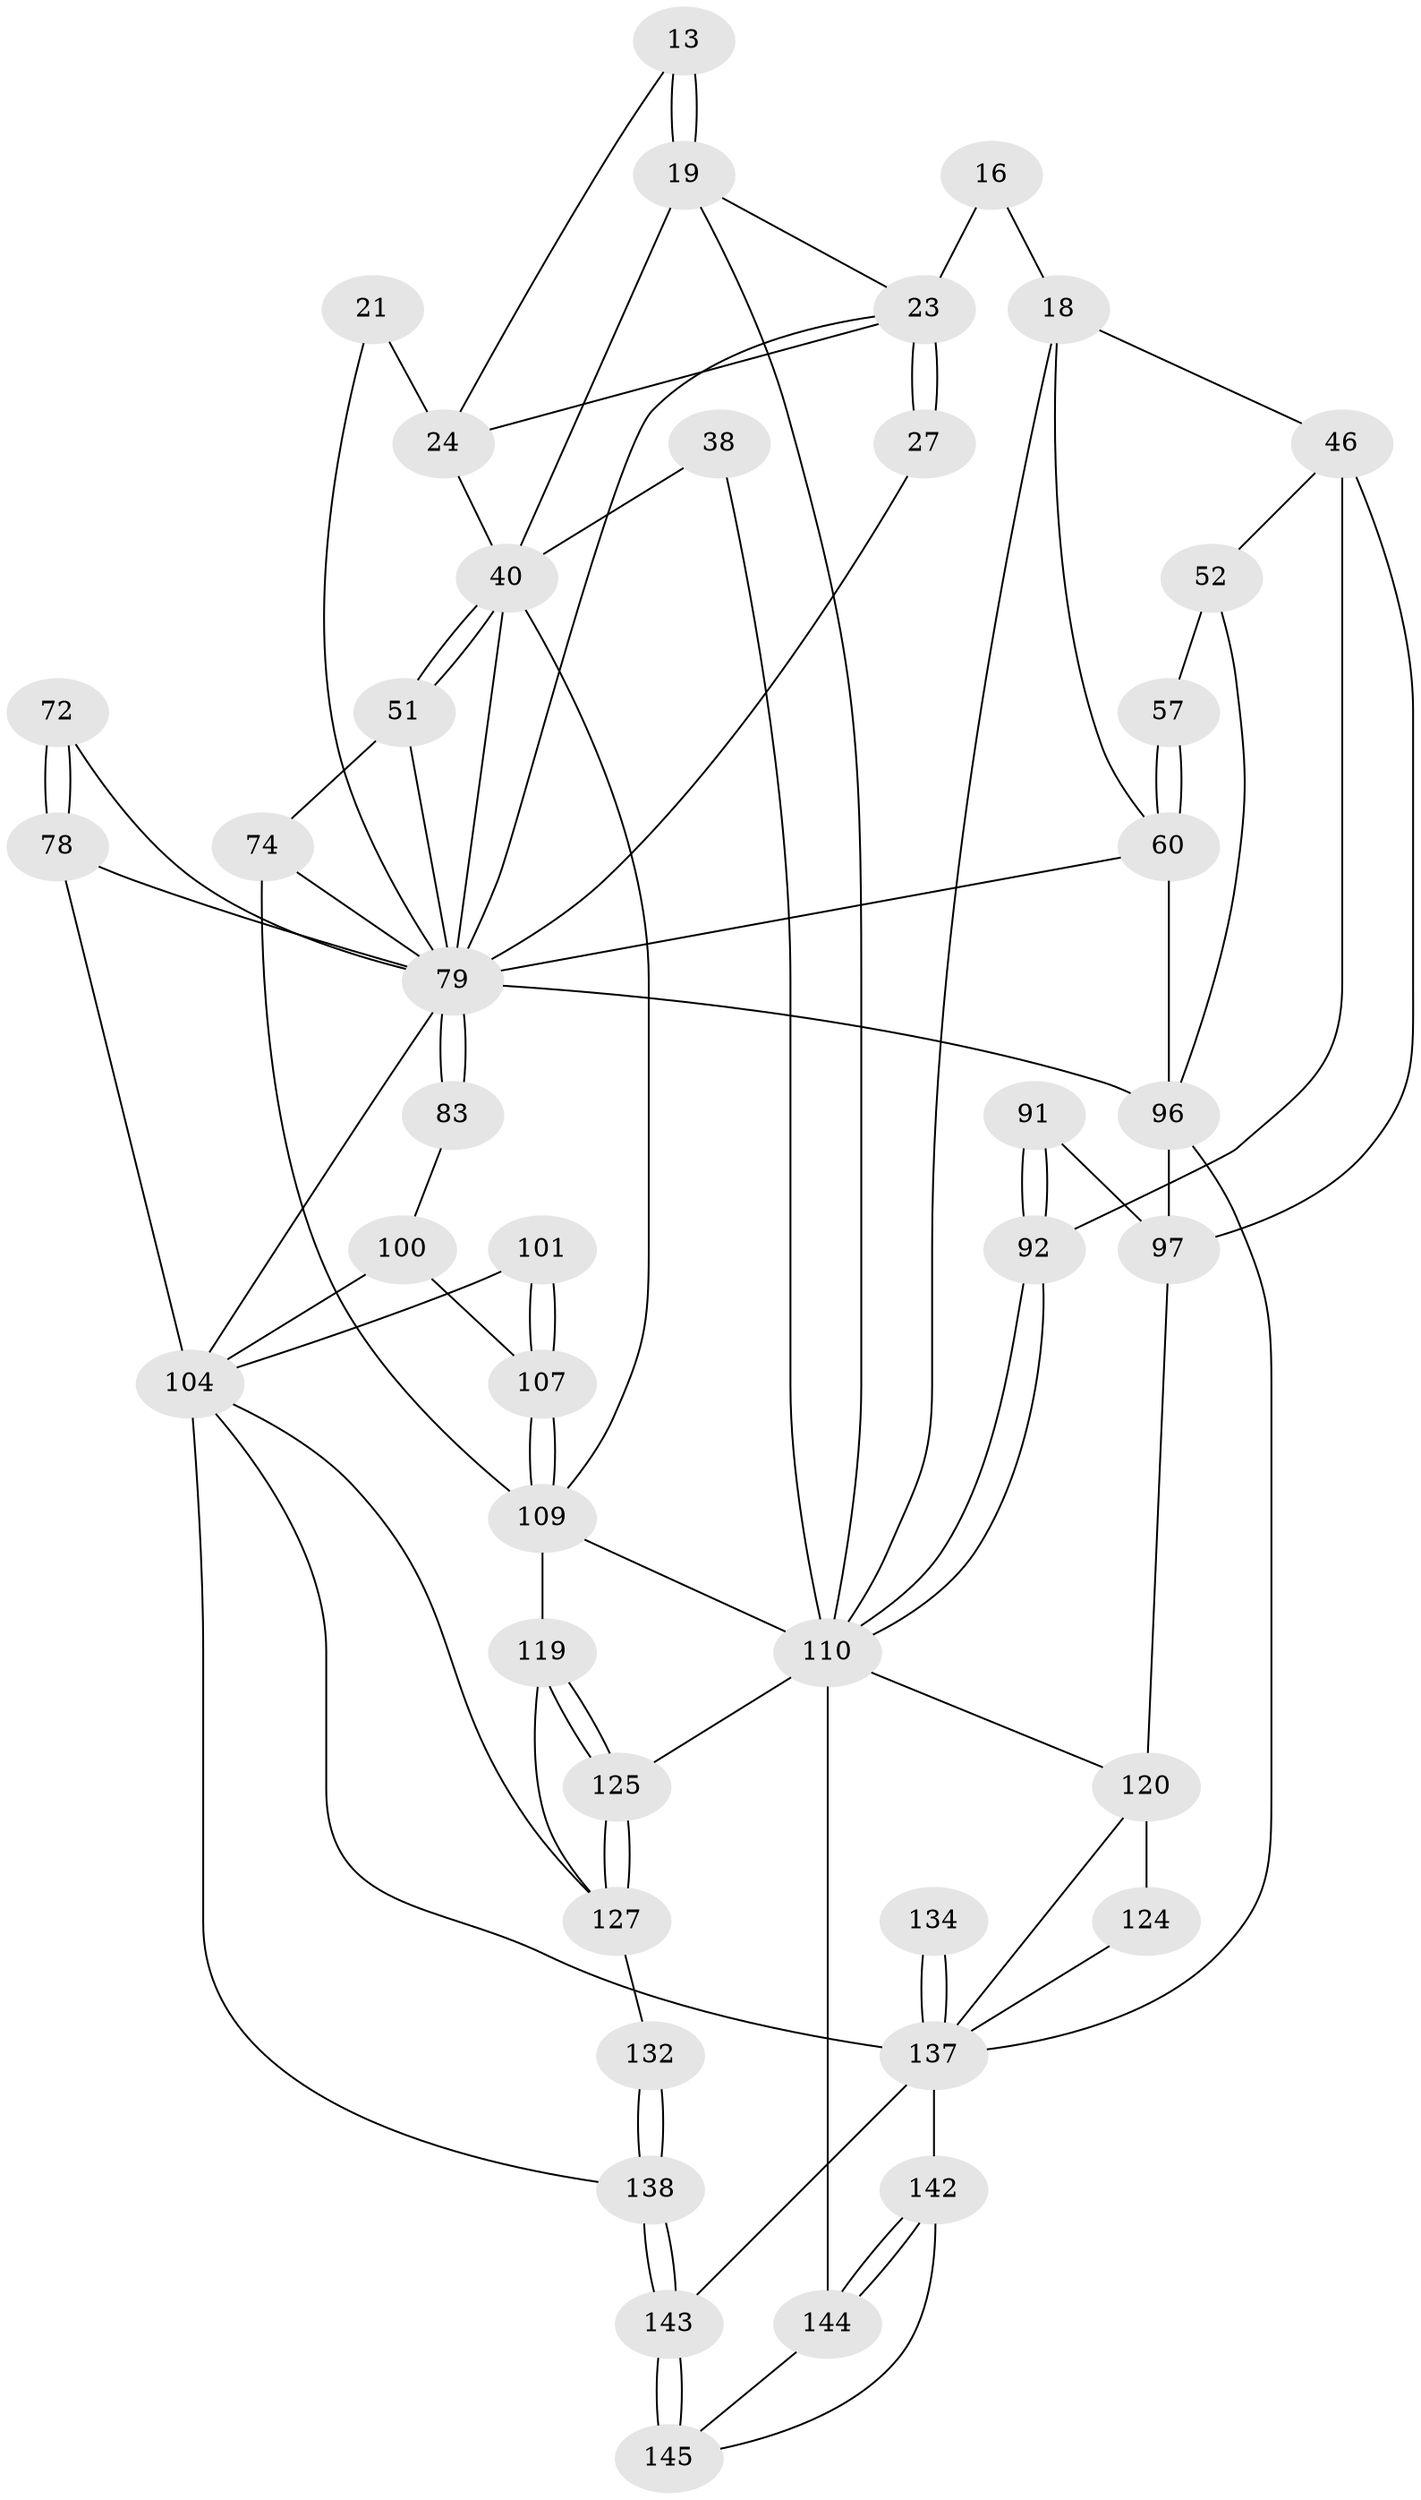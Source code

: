 // original degree distribution, {3: 0.020689655172413793, 4: 0.2206896551724138, 5: 0.5448275862068965, 6: 0.21379310344827587}
// Generated by graph-tools (version 1.1) at 2025/05/03/04/25 22:05:08]
// undirected, 43 vertices, 94 edges
graph export_dot {
graph [start="1"]
  node [color=gray90,style=filled];
  13 [pos="+0.7786718643943331+0.05719252423566866"];
  16 [pos="+0.3323306575150948+0.15606321232312434",super="+12"];
  18 [pos="+0.2192424430784383+0.0690970931311649",super="+17+8"];
  19 [pos="+0.8451838946353638+0.1320502288003756",super="+3"];
  21 [pos="+0.6681072035388962+0.15332979013177547"];
  23 [pos="+0.5465459459995275+0.17074244773393246",super="+10+20"];
  24 [pos="+0.7459128560033116+0.11533752328433455",super="+14+15"];
  27 [pos="+0.529165031267427+0.18145089095660785"];
  38 [pos="+0.9316617067531576+0.20122999970505345",super="+33"];
  40 [pos="+0.8812931023476254+0.2920835924986665",super="+39+31"];
  46 [pos="+0+0.4464630875582779",super="+45+28"];
  51 [pos="+0.8108179364233622+0.3486678824324497",super="+48"];
  52 [pos="+0.08670273249483225+0.3872964268651874",super="+44"];
  57 [pos="+0.15800234070530136+0.34188502692324296",super="+43"];
  60 [pos="+0.2612995559611875+0.3950792777092124",super="+37"];
  72 [pos="+0.6827158538475645+0.5039015983556334"];
  74 [pos="+0.8586534124802205+0.537018353152031",super="+61+59"];
  78 [pos="+0.623706254570918+0.5503303839161328",super="+64+63"];
  79 [pos="+0.7830919947041215+0.5818683502650284",super="+71"];
  83 [pos="+0.7648985253329429+0.6228508164958565",super="+80"];
  91 [pos="+0.06553199345969798+0.6727175338148107"];
  92 [pos="+0+0.6963191546770201",super="+47+29"];
  96 [pos="+0.3116933216148763+0.6369744916000072",super="+90+84"];
  97 [pos="+0.12836256805996688+0.6895235345937065",super="+86"];
  100 [pos="+0.717358654332836+0.6267123868517928",super="+81+95"];
  101 [pos="+0.7438806840410842+0.7308422795081709"];
  104 [pos="+0.6726030706564564+0.7780871273989295",super="+88+103+87"];
  107 [pos="+0.838878660857393+0.7316631496669084",super="+93+94"];
  109 [pos="+0.8410779994465999+0.7335589830441891",super="+108"];
  110 [pos="+0+0.7872203997269922",super="+6+106"];
  119 [pos="+0.8475794499156679+0.8245127115221734",super="+114"];
  120 [pos="+0.0841051766745559+0.8040331876697778",super="+117+118"];
  124 [pos="+0+0.8309241223135868",super="+123"];
  125 [pos="+0.9475441514529388+0.9550995699152576"];
  127 [pos="+0.7829958051105238+0.8878505478798215",super="+115"];
  132 [pos="+0.7109909396876803+0.9429591970331346"];
  134 [pos="+0.1857821294307182+0.9220960771391439"];
  137 [pos="+0.1636635308328764+1",super="+126+122+121+133"];
  138 [pos="+0.7038526620128116+0.9653044080399188",super="+129+128"];
  142 [pos="+0.40959272594680807+1",super="+139"];
  143 [pos="+0.7038453212299426+0.9655853666660403",super="+140"];
  144 [pos="+0.1974690103857328+1",super="+105"];
  145 [pos="+0.7439769539528029+1",super="+141"];
  13 -- 19 [weight=2];
  13 -- 19;
  13 -- 24;
  16 -- 18 [weight=2];
  16 -- 23 [weight=2];
  18 -- 60;
  18 -- 46;
  18 -- 110;
  19 -- 110;
  19 -- 23;
  19 -- 40;
  21 -- 24 [weight=2];
  21 -- 79;
  23 -- 27 [weight=2];
  23 -- 27;
  23 -- 24;
  23 -- 79;
  24 -- 40;
  27 -- 79;
  38 -- 40 [weight=2];
  38 -- 110 [weight=2];
  40 -- 51 [weight=2];
  40 -- 51;
  40 -- 109;
  40 -- 79;
  46 -- 52;
  46 -- 97;
  46 -- 92 [weight=2];
  51 -- 79;
  51 -- 74;
  52 -- 57 [weight=2];
  52 -- 96;
  57 -- 60 [weight=2];
  57 -- 60;
  60 -- 79;
  60 -- 96;
  72 -- 78 [weight=2];
  72 -- 78;
  72 -- 79;
  74 -- 79 [weight=2];
  74 -- 109 [weight=2];
  78 -- 79;
  78 -- 104 [weight=2];
  79 -- 83 [weight=2];
  79 -- 83;
  79 -- 96 [weight=2];
  79 -- 104;
  83 -- 100 [weight=2];
  91 -- 92;
  91 -- 92;
  91 -- 97 [weight=2];
  92 -- 110 [weight=2];
  92 -- 110;
  96 -- 97 [weight=2];
  96 -- 137 [weight=2];
  97 -- 120;
  100 -- 107;
  100 -- 104 [weight=2];
  101 -- 107 [weight=2];
  101 -- 107;
  101 -- 104;
  104 -- 138;
  104 -- 137;
  104 -- 127;
  107 -- 109 [weight=2];
  107 -- 109;
  109 -- 119 [weight=2];
  109 -- 110 [weight=2];
  110 -- 144 [weight=3];
  110 -- 125;
  110 -- 120;
  119 -- 125;
  119 -- 125;
  119 -- 127;
  120 -- 124 [weight=2];
  120 -- 137;
  124 -- 137 [weight=2];
  125 -- 127;
  125 -- 127;
  127 -- 132;
  132 -- 138 [weight=2];
  132 -- 138;
  134 -- 137 [weight=3];
  134 -- 137;
  137 -- 142 [weight=3];
  137 -- 143;
  138 -- 143 [weight=2];
  138 -- 143;
  142 -- 144 [weight=2];
  142 -- 144;
  142 -- 145;
  143 -- 145 [weight=2];
  143 -- 145;
  144 -- 145;
}
